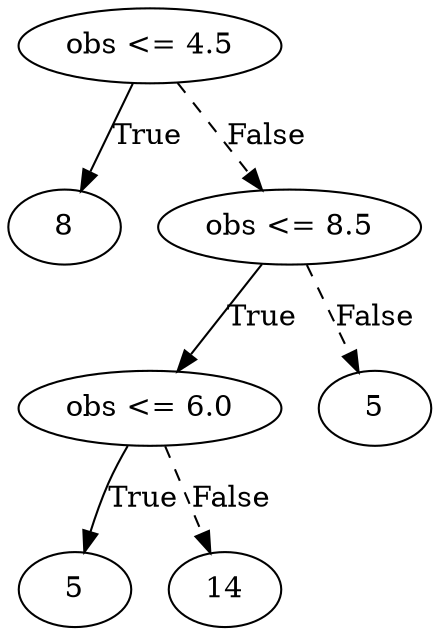 digraph {
0 [label="obs <= 4.5"];
1 [label="8"];
0 -> 1 [label="True"];
2 [label="obs <= 8.5"];
3 [label="obs <= 6.0"];
4 [label="5"];
3 -> 4 [label="True"];
5 [label="14"];
3 -> 5 [style="dashed", label="False"];
2 -> 3 [label="True"];
6 [label="5"];
2 -> 6 [style="dashed", label="False"];
0 -> 2 [style="dashed", label="False"];

}